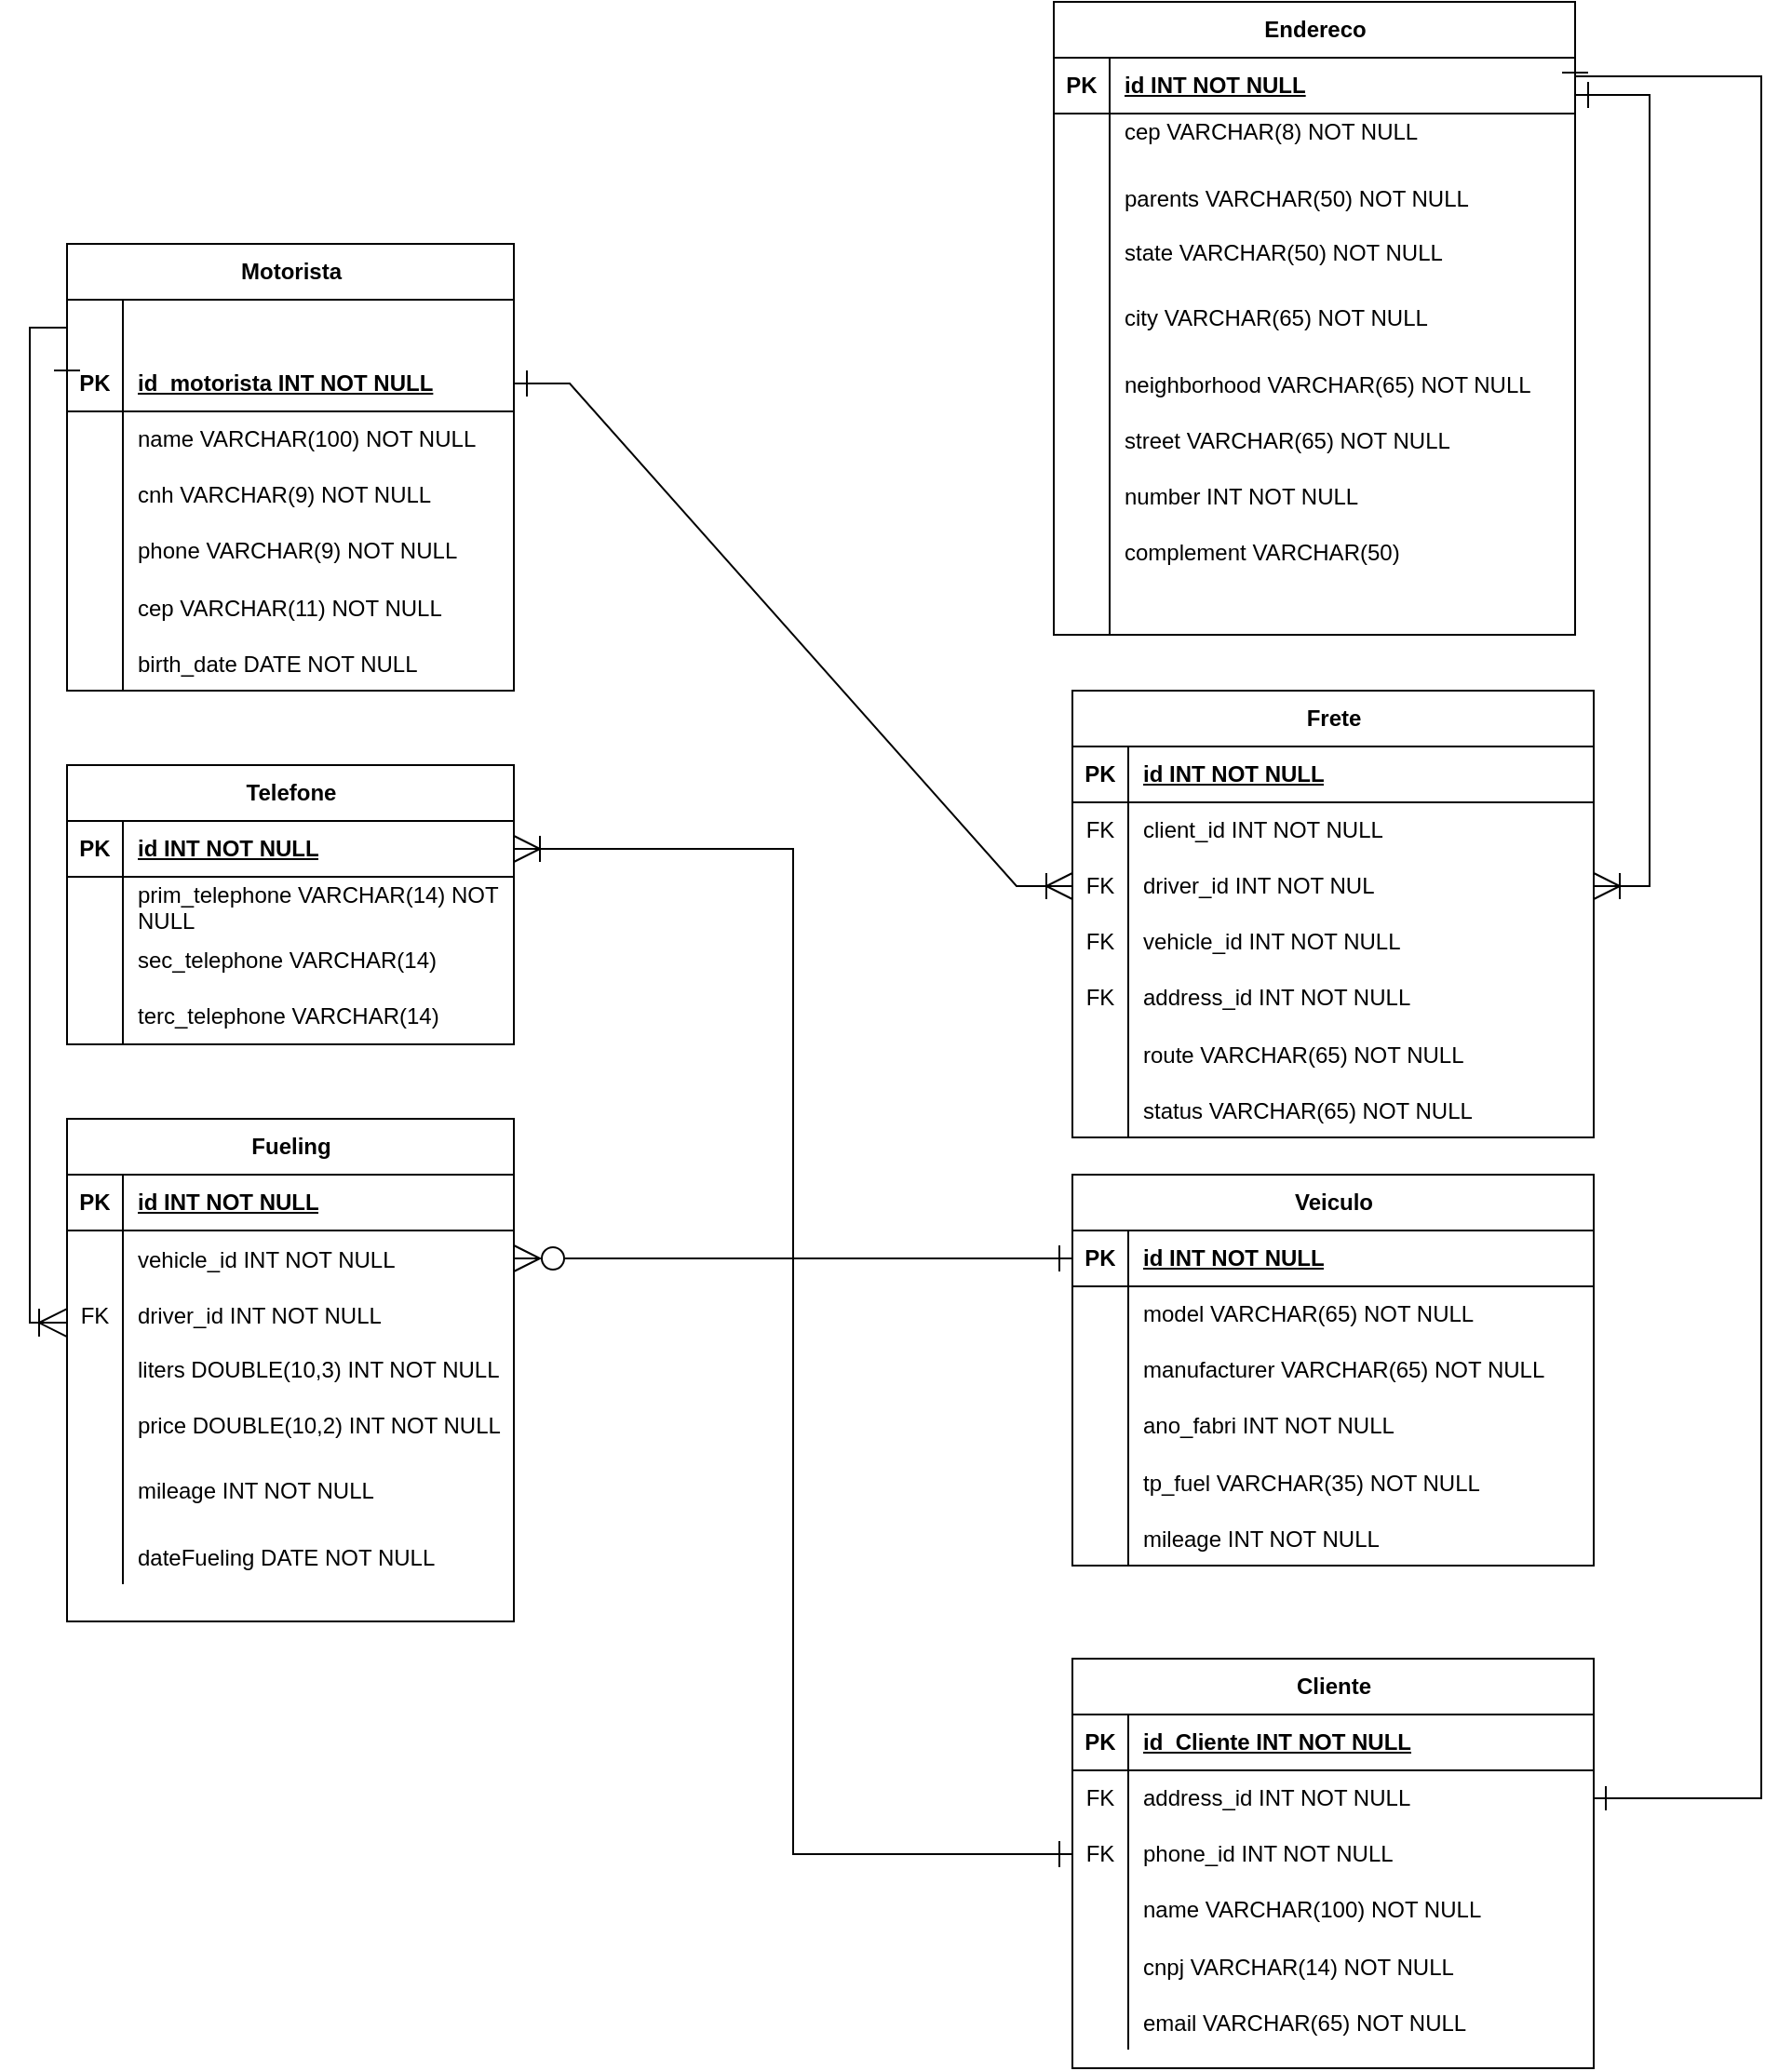 <mxfile version="24.8.3">
  <diagram id="R2lEEEUBdFMjLlhIrx00" name="Page-1">
    <mxGraphModel dx="1798" dy="1959" grid="1" gridSize="10" guides="1" tooltips="1" connect="1" arrows="1" fold="1" page="1" pageScale="1" pageWidth="1169" pageHeight="1654" math="0" shadow="0" extFonts="Permanent Marker^https://fonts.googleapis.com/css?family=Permanent+Marker">
      <root>
        <mxCell id="0" />
        <mxCell id="1" parent="0" />
        <mxCell id="ZRbYSFkLnzHkLLNxxWzb-1" value="&lt;font style=&quot;vertical-align: inherit;&quot;&gt;&lt;font style=&quot;vertical-align: inherit;&quot;&gt;Motorista&lt;/font&gt;&lt;/font&gt;" style="shape=table;startSize=30;container=1;collapsible=1;childLayout=tableLayout;fixedRows=1;rowLines=0;fontStyle=1;align=center;resizeLast=1;html=1;" parent="1" vertex="1">
          <mxGeometry x="-1030" y="-1240" width="240" height="240" as="geometry">
            <mxRectangle x="330" y="150" width="90" height="30" as="alternateBounds" />
          </mxGeometry>
        </mxCell>
        <mxCell id="nJcxF6sjDs11u-7A3gbv-19" value="" style="shape=tableRow;horizontal=0;startSize=0;swimlaneHead=0;swimlaneBody=0;fillColor=none;collapsible=0;dropTarget=0;points=[[0,0.5],[1,0.5]];portConstraint=eastwest;top=0;left=0;right=0;bottom=0;" parent="ZRbYSFkLnzHkLLNxxWzb-1" vertex="1">
          <mxGeometry y="30" width="240" height="30" as="geometry" />
        </mxCell>
        <mxCell id="nJcxF6sjDs11u-7A3gbv-20" value="" style="shape=partialRectangle;connectable=0;fillColor=none;top=0;left=0;bottom=0;right=0;editable=1;overflow=hidden;whiteSpace=wrap;html=1;" parent="nJcxF6sjDs11u-7A3gbv-19" vertex="1">
          <mxGeometry width="30" height="30" as="geometry">
            <mxRectangle width="30" height="30" as="alternateBounds" />
          </mxGeometry>
        </mxCell>
        <mxCell id="nJcxF6sjDs11u-7A3gbv-21" value="" style="shape=partialRectangle;connectable=0;fillColor=none;top=0;left=0;bottom=0;right=0;align=left;spacingLeft=6;overflow=hidden;whiteSpace=wrap;html=1;" parent="nJcxF6sjDs11u-7A3gbv-19" vertex="1">
          <mxGeometry x="30" width="210" height="30" as="geometry">
            <mxRectangle width="210" height="30" as="alternateBounds" />
          </mxGeometry>
        </mxCell>
        <mxCell id="ZRbYSFkLnzHkLLNxxWzb-2" value="" style="shape=tableRow;horizontal=0;startSize=0;swimlaneHead=0;swimlaneBody=0;fillColor=none;collapsible=0;dropTarget=0;points=[[0,0.5],[1,0.5]];portConstraint=eastwest;top=0;left=0;right=0;bottom=1;" parent="ZRbYSFkLnzHkLLNxxWzb-1" vertex="1">
          <mxGeometry y="60" width="240" height="30" as="geometry" />
        </mxCell>
        <mxCell id="ZRbYSFkLnzHkLLNxxWzb-3" value="PK" style="shape=partialRectangle;connectable=0;fillColor=none;top=0;left=0;bottom=0;right=0;fontStyle=1;overflow=hidden;whiteSpace=wrap;html=1;" parent="ZRbYSFkLnzHkLLNxxWzb-2" vertex="1">
          <mxGeometry width="30" height="30" as="geometry">
            <mxRectangle width="30" height="30" as="alternateBounds" />
          </mxGeometry>
        </mxCell>
        <mxCell id="ZRbYSFkLnzHkLLNxxWzb-4" value="&lt;font style=&quot;vertical-align: inherit;&quot;&gt;&lt;font style=&quot;vertical-align: inherit;&quot;&gt;id_motorista INT NOT NULL&lt;/font&gt;&lt;/font&gt;" style="shape=partialRectangle;connectable=0;fillColor=none;top=0;left=0;bottom=0;right=0;align=left;spacingLeft=6;fontStyle=5;overflow=hidden;whiteSpace=wrap;html=1;" parent="ZRbYSFkLnzHkLLNxxWzb-2" vertex="1">
          <mxGeometry x="30" width="210" height="30" as="geometry">
            <mxRectangle width="210" height="30" as="alternateBounds" />
          </mxGeometry>
        </mxCell>
        <mxCell id="ZRbYSFkLnzHkLLNxxWzb-5" value="" style="shape=tableRow;horizontal=0;startSize=0;swimlaneHead=0;swimlaneBody=0;fillColor=none;collapsible=0;dropTarget=0;points=[[0,0.5],[1,0.5]];portConstraint=eastwest;top=0;left=0;right=0;bottom=0;" parent="ZRbYSFkLnzHkLLNxxWzb-1" vertex="1">
          <mxGeometry y="90" width="240" height="30" as="geometry" />
        </mxCell>
        <mxCell id="ZRbYSFkLnzHkLLNxxWzb-6" value="" style="shape=partialRectangle;connectable=0;fillColor=none;top=0;left=0;bottom=0;right=0;editable=1;overflow=hidden;whiteSpace=wrap;html=1;" parent="ZRbYSFkLnzHkLLNxxWzb-5" vertex="1">
          <mxGeometry width="30" height="30" as="geometry">
            <mxRectangle width="30" height="30" as="alternateBounds" />
          </mxGeometry>
        </mxCell>
        <mxCell id="ZRbYSFkLnzHkLLNxxWzb-7" value="&lt;font style=&quot;vertical-align: inherit;&quot;&gt;&lt;font style=&quot;vertical-align: inherit;&quot;&gt;name VARCHAR(100) NOT NULL&lt;/font&gt;&lt;/font&gt;" style="shape=partialRectangle;connectable=0;fillColor=none;top=0;left=0;bottom=0;right=0;align=left;spacingLeft=6;overflow=hidden;whiteSpace=wrap;html=1;" parent="ZRbYSFkLnzHkLLNxxWzb-5" vertex="1">
          <mxGeometry x="30" width="210" height="30" as="geometry">
            <mxRectangle width="210" height="30" as="alternateBounds" />
          </mxGeometry>
        </mxCell>
        <mxCell id="ZRbYSFkLnzHkLLNxxWzb-8" value="" style="shape=tableRow;horizontal=0;startSize=0;swimlaneHead=0;swimlaneBody=0;fillColor=none;collapsible=0;dropTarget=0;points=[[0,0.5],[1,0.5]];portConstraint=eastwest;top=0;left=0;right=0;bottom=0;" parent="ZRbYSFkLnzHkLLNxxWzb-1" vertex="1">
          <mxGeometry y="120" width="240" height="30" as="geometry" />
        </mxCell>
        <mxCell id="ZRbYSFkLnzHkLLNxxWzb-9" value="" style="shape=partialRectangle;connectable=0;fillColor=none;top=0;left=0;bottom=0;right=0;editable=1;overflow=hidden;whiteSpace=wrap;html=1;" parent="ZRbYSFkLnzHkLLNxxWzb-8" vertex="1">
          <mxGeometry width="30" height="30" as="geometry">
            <mxRectangle width="30" height="30" as="alternateBounds" />
          </mxGeometry>
        </mxCell>
        <mxCell id="ZRbYSFkLnzHkLLNxxWzb-10" value="&lt;font style=&quot;vertical-align: inherit;&quot;&gt;&lt;font style=&quot;vertical-align: inherit;&quot;&gt;cnh VARCHAR(9) NOT NULL&lt;/font&gt;&lt;/font&gt;" style="shape=partialRectangle;connectable=0;fillColor=none;top=0;left=0;bottom=0;right=0;align=left;spacingLeft=6;overflow=hidden;whiteSpace=wrap;html=1;" parent="ZRbYSFkLnzHkLLNxxWzb-8" vertex="1">
          <mxGeometry x="30" width="210" height="30" as="geometry">
            <mxRectangle width="210" height="30" as="alternateBounds" />
          </mxGeometry>
        </mxCell>
        <mxCell id="ZRbYSFkLnzHkLLNxxWzb-11" value="" style="shape=tableRow;horizontal=0;startSize=0;swimlaneHead=0;swimlaneBody=0;fillColor=none;collapsible=0;dropTarget=0;points=[[0,0.5],[1,0.5]];portConstraint=eastwest;top=0;left=0;right=0;bottom=0;" parent="ZRbYSFkLnzHkLLNxxWzb-1" vertex="1">
          <mxGeometry y="150" width="240" height="30" as="geometry" />
        </mxCell>
        <mxCell id="ZRbYSFkLnzHkLLNxxWzb-12" value="" style="shape=partialRectangle;connectable=0;fillColor=none;top=0;left=0;bottom=0;right=0;editable=1;overflow=hidden;whiteSpace=wrap;html=1;" parent="ZRbYSFkLnzHkLLNxxWzb-11" vertex="1">
          <mxGeometry width="30" height="30" as="geometry">
            <mxRectangle width="30" height="30" as="alternateBounds" />
          </mxGeometry>
        </mxCell>
        <mxCell id="ZRbYSFkLnzHkLLNxxWzb-13" value="&lt;font style=&quot;vertical-align: inherit;&quot;&gt;&lt;font style=&quot;vertical-align: inherit;&quot;&gt;&lt;font style=&quot;vertical-align: inherit;&quot;&gt;&lt;font style=&quot;vertical-align: inherit;&quot;&gt;phone VARCHAR(9) NOT NULL&lt;/font&gt;&lt;/font&gt;&lt;/font&gt;&lt;/font&gt;" style="shape=partialRectangle;connectable=0;fillColor=none;top=0;left=0;bottom=0;right=0;align=left;spacingLeft=6;overflow=hidden;whiteSpace=wrap;html=1;" parent="ZRbYSFkLnzHkLLNxxWzb-11" vertex="1">
          <mxGeometry x="30" width="210" height="30" as="geometry">
            <mxRectangle width="210" height="30" as="alternateBounds" />
          </mxGeometry>
        </mxCell>
        <mxCell id="ZRbYSFkLnzHkLLNxxWzb-19" value="" style="shape=tableRow;horizontal=0;startSize=0;swimlaneHead=0;swimlaneBody=0;fillColor=none;collapsible=0;dropTarget=0;points=[[0,0.5],[1,0.5]];portConstraint=eastwest;top=0;left=0;right=0;bottom=0;" parent="ZRbYSFkLnzHkLLNxxWzb-1" vertex="1">
          <mxGeometry y="180" width="240" height="30" as="geometry" />
        </mxCell>
        <mxCell id="ZRbYSFkLnzHkLLNxxWzb-20" value="" style="shape=partialRectangle;connectable=0;fillColor=none;top=0;left=0;bottom=0;right=0;editable=1;overflow=hidden;" parent="ZRbYSFkLnzHkLLNxxWzb-19" vertex="1">
          <mxGeometry width="30" height="30" as="geometry">
            <mxRectangle width="30" height="30" as="alternateBounds" />
          </mxGeometry>
        </mxCell>
        <mxCell id="ZRbYSFkLnzHkLLNxxWzb-21" value="cep VARCHAR(11) NOT NULL " style="shape=partialRectangle;connectable=0;fillColor=none;top=0;left=0;bottom=0;right=0;align=left;spacingLeft=6;overflow=hidden;" parent="ZRbYSFkLnzHkLLNxxWzb-19" vertex="1">
          <mxGeometry x="30" width="210" height="30" as="geometry">
            <mxRectangle width="210" height="30" as="alternateBounds" />
          </mxGeometry>
        </mxCell>
        <mxCell id="ZRbYSFkLnzHkLLNxxWzb-23" value="" style="shape=tableRow;horizontal=0;startSize=0;swimlaneHead=0;swimlaneBody=0;fillColor=none;collapsible=0;dropTarget=0;points=[[0,0.5],[1,0.5]];portConstraint=eastwest;top=0;left=0;right=0;bottom=0;" parent="ZRbYSFkLnzHkLLNxxWzb-1" vertex="1">
          <mxGeometry y="210" width="240" height="30" as="geometry" />
        </mxCell>
        <mxCell id="ZRbYSFkLnzHkLLNxxWzb-24" value="" style="shape=partialRectangle;connectable=0;fillColor=none;top=0;left=0;bottom=0;right=0;editable=1;overflow=hidden;" parent="ZRbYSFkLnzHkLLNxxWzb-23" vertex="1">
          <mxGeometry width="30" height="30" as="geometry">
            <mxRectangle width="30" height="30" as="alternateBounds" />
          </mxGeometry>
        </mxCell>
        <mxCell id="ZRbYSFkLnzHkLLNxxWzb-25" value="birth_date DATE NOT NULL" style="shape=partialRectangle;connectable=0;fillColor=none;top=0;left=0;bottom=0;right=0;align=left;spacingLeft=6;overflow=hidden;" parent="ZRbYSFkLnzHkLLNxxWzb-23" vertex="1">
          <mxGeometry x="30" width="210" height="30" as="geometry">
            <mxRectangle width="210" height="30" as="alternateBounds" />
          </mxGeometry>
        </mxCell>
        <mxCell id="nJcxF6sjDs11u-7A3gbv-5" style="edgeStyle=orthogonalEdgeStyle;rounded=0;orthogonalLoop=1;jettySize=auto;html=1;exitX=1;exitY=0.5;exitDx=0;exitDy=0;" parent="ZRbYSFkLnzHkLLNxxWzb-1" source="ZRbYSFkLnzHkLLNxxWzb-11" target="ZRbYSFkLnzHkLLNxxWzb-11" edge="1">
          <mxGeometry relative="1" as="geometry" />
        </mxCell>
        <mxCell id="ZRbYSFkLnzHkLLNxxWzb-26" value="Cliente" style="shape=table;startSize=30;container=1;collapsible=1;childLayout=tableLayout;fixedRows=1;rowLines=0;fontStyle=1;align=center;resizeLast=1;html=1;" parent="1" vertex="1">
          <mxGeometry x="-490" y="-480" width="280" height="220" as="geometry" />
        </mxCell>
        <mxCell id="ZRbYSFkLnzHkLLNxxWzb-27" value="" style="shape=tableRow;horizontal=0;startSize=0;swimlaneHead=0;swimlaneBody=0;fillColor=none;collapsible=0;dropTarget=0;points=[[0,0.5],[1,0.5]];portConstraint=eastwest;top=0;left=0;right=0;bottom=1;" parent="ZRbYSFkLnzHkLLNxxWzb-26" vertex="1">
          <mxGeometry y="30" width="280" height="30" as="geometry" />
        </mxCell>
        <mxCell id="ZRbYSFkLnzHkLLNxxWzb-28" value="PK" style="shape=partialRectangle;connectable=0;fillColor=none;top=0;left=0;bottom=0;right=0;fontStyle=1;overflow=hidden;whiteSpace=wrap;html=1;" parent="ZRbYSFkLnzHkLLNxxWzb-27" vertex="1">
          <mxGeometry width="30" height="30" as="geometry">
            <mxRectangle width="30" height="30" as="alternateBounds" />
          </mxGeometry>
        </mxCell>
        <mxCell id="ZRbYSFkLnzHkLLNxxWzb-29" value="id_Cliente INT NOT NULL" style="shape=partialRectangle;connectable=0;fillColor=none;top=0;left=0;bottom=0;right=0;align=left;spacingLeft=6;fontStyle=5;overflow=hidden;whiteSpace=wrap;html=1;" parent="ZRbYSFkLnzHkLLNxxWzb-27" vertex="1">
          <mxGeometry x="30" width="250" height="30" as="geometry">
            <mxRectangle width="250" height="30" as="alternateBounds" />
          </mxGeometry>
        </mxCell>
        <mxCell id="8sPXNKii67E9YoFzJoS8-2" value="" style="shape=tableRow;horizontal=0;startSize=0;swimlaneHead=0;swimlaneBody=0;fillColor=none;collapsible=0;dropTarget=0;points=[[0,0.5],[1,0.5]];portConstraint=eastwest;top=0;left=0;right=0;bottom=0;" parent="ZRbYSFkLnzHkLLNxxWzb-26" vertex="1">
          <mxGeometry y="60" width="280" height="30" as="geometry" />
        </mxCell>
        <mxCell id="8sPXNKii67E9YoFzJoS8-3" value="FK" style="shape=partialRectangle;connectable=0;fillColor=none;top=0;left=0;bottom=0;right=0;fontStyle=0;overflow=hidden;whiteSpace=wrap;html=1;" parent="8sPXNKii67E9YoFzJoS8-2" vertex="1">
          <mxGeometry width="30" height="30" as="geometry">
            <mxRectangle width="30" height="30" as="alternateBounds" />
          </mxGeometry>
        </mxCell>
        <mxCell id="8sPXNKii67E9YoFzJoS8-4" value="address_id INT NOT NULL" style="shape=partialRectangle;connectable=0;fillColor=none;top=0;left=0;bottom=0;right=0;align=left;spacingLeft=6;fontStyle=0;overflow=hidden;whiteSpace=wrap;html=1;" parent="8sPXNKii67E9YoFzJoS8-2" vertex="1">
          <mxGeometry x="30" width="250" height="30" as="geometry">
            <mxRectangle width="250" height="30" as="alternateBounds" />
          </mxGeometry>
        </mxCell>
        <mxCell id="8sPXNKii67E9YoFzJoS8-81" value="" style="shape=tableRow;horizontal=0;startSize=0;swimlaneHead=0;swimlaneBody=0;fillColor=none;collapsible=0;dropTarget=0;points=[[0,0.5],[1,0.5]];portConstraint=eastwest;top=0;left=0;right=0;bottom=0;" parent="ZRbYSFkLnzHkLLNxxWzb-26" vertex="1">
          <mxGeometry y="90" width="280" height="30" as="geometry" />
        </mxCell>
        <mxCell id="8sPXNKii67E9YoFzJoS8-82" value="FK" style="shape=partialRectangle;connectable=0;fillColor=none;top=0;left=0;bottom=0;right=0;fontStyle=0;overflow=hidden;whiteSpace=wrap;html=1;" parent="8sPXNKii67E9YoFzJoS8-81" vertex="1">
          <mxGeometry width="30" height="30" as="geometry">
            <mxRectangle width="30" height="30" as="alternateBounds" />
          </mxGeometry>
        </mxCell>
        <mxCell id="8sPXNKii67E9YoFzJoS8-83" value="phone_id INT NOT NULL" style="shape=partialRectangle;connectable=0;fillColor=none;top=0;left=0;bottom=0;right=0;align=left;spacingLeft=6;fontStyle=0;overflow=hidden;whiteSpace=wrap;html=1;" parent="8sPXNKii67E9YoFzJoS8-81" vertex="1">
          <mxGeometry x="30" width="250" height="30" as="geometry">
            <mxRectangle width="250" height="30" as="alternateBounds" />
          </mxGeometry>
        </mxCell>
        <mxCell id="ZRbYSFkLnzHkLLNxxWzb-33" value="" style="shape=tableRow;horizontal=0;startSize=0;swimlaneHead=0;swimlaneBody=0;fillColor=none;collapsible=0;dropTarget=0;points=[[0,0.5],[1,0.5]];portConstraint=eastwest;top=0;left=0;right=0;bottom=0;" parent="ZRbYSFkLnzHkLLNxxWzb-26" vertex="1">
          <mxGeometry y="120" width="280" height="30" as="geometry" />
        </mxCell>
        <mxCell id="ZRbYSFkLnzHkLLNxxWzb-34" value="" style="shape=partialRectangle;connectable=0;fillColor=none;top=0;left=0;bottom=0;right=0;editable=1;overflow=hidden;whiteSpace=wrap;html=1;" parent="ZRbYSFkLnzHkLLNxxWzb-33" vertex="1">
          <mxGeometry width="30" height="30" as="geometry">
            <mxRectangle width="30" height="30" as="alternateBounds" />
          </mxGeometry>
        </mxCell>
        <mxCell id="ZRbYSFkLnzHkLLNxxWzb-35" value="name VARCHAR(100) NOT NULL" style="shape=partialRectangle;connectable=0;fillColor=none;top=0;left=0;bottom=0;right=0;align=left;spacingLeft=6;overflow=hidden;whiteSpace=wrap;html=1;" parent="ZRbYSFkLnzHkLLNxxWzb-33" vertex="1">
          <mxGeometry x="30" width="250" height="30" as="geometry">
            <mxRectangle width="250" height="30" as="alternateBounds" />
          </mxGeometry>
        </mxCell>
        <mxCell id="8sPXNKii67E9YoFzJoS8-78" value="" style="shape=tableRow;horizontal=0;startSize=0;swimlaneHead=0;swimlaneBody=0;fillColor=none;collapsible=0;dropTarget=0;points=[[0,0.5],[1,0.5]];portConstraint=eastwest;top=0;left=0;right=0;bottom=0;" parent="ZRbYSFkLnzHkLLNxxWzb-26" vertex="1">
          <mxGeometry y="150" width="280" height="30" as="geometry" />
        </mxCell>
        <mxCell id="8sPXNKii67E9YoFzJoS8-79" value="" style="shape=partialRectangle;connectable=0;fillColor=none;top=0;left=0;bottom=0;right=0;editable=1;overflow=hidden;" parent="8sPXNKii67E9YoFzJoS8-78" vertex="1">
          <mxGeometry width="30" height="30" as="geometry">
            <mxRectangle width="30" height="30" as="alternateBounds" />
          </mxGeometry>
        </mxCell>
        <mxCell id="8sPXNKii67E9YoFzJoS8-80" value="cnpj VARCHAR(14) NOT NULL " style="shape=partialRectangle;connectable=0;fillColor=none;top=0;left=0;bottom=0;right=0;align=left;spacingLeft=6;overflow=hidden;" parent="8sPXNKii67E9YoFzJoS8-78" vertex="1">
          <mxGeometry x="30" width="250" height="30" as="geometry">
            <mxRectangle width="250" height="30" as="alternateBounds" />
          </mxGeometry>
        </mxCell>
        <mxCell id="8sPXNKii67E9YoFzJoS8-97" value="" style="shape=tableRow;horizontal=0;startSize=0;swimlaneHead=0;swimlaneBody=0;fillColor=none;collapsible=0;dropTarget=0;points=[[0,0.5],[1,0.5]];portConstraint=eastwest;top=0;left=0;right=0;bottom=0;" parent="ZRbYSFkLnzHkLLNxxWzb-26" vertex="1">
          <mxGeometry y="180" width="280" height="30" as="geometry" />
        </mxCell>
        <mxCell id="8sPXNKii67E9YoFzJoS8-98" value="" style="shape=partialRectangle;connectable=0;fillColor=none;top=0;left=0;bottom=0;right=0;editable=1;overflow=hidden;" parent="8sPXNKii67E9YoFzJoS8-97" vertex="1">
          <mxGeometry width="30" height="30" as="geometry">
            <mxRectangle width="30" height="30" as="alternateBounds" />
          </mxGeometry>
        </mxCell>
        <mxCell id="8sPXNKii67E9YoFzJoS8-99" value="email VARCHAR(65) NOT NULL" style="shape=partialRectangle;connectable=0;fillColor=none;top=0;left=0;bottom=0;right=0;align=left;spacingLeft=6;overflow=hidden;" parent="8sPXNKii67E9YoFzJoS8-97" vertex="1">
          <mxGeometry x="30" width="250" height="30" as="geometry">
            <mxRectangle width="250" height="30" as="alternateBounds" />
          </mxGeometry>
        </mxCell>
        <mxCell id="8sPXNKii67E9YoFzJoS8-5" value="Endereco" style="shape=table;startSize=30;container=1;collapsible=1;childLayout=tableLayout;fixedRows=1;rowLines=0;fontStyle=1;align=center;resizeLast=1;html=1;" parent="1" vertex="1">
          <mxGeometry x="-500" y="-1370" width="280" height="340" as="geometry" />
        </mxCell>
        <mxCell id="8sPXNKii67E9YoFzJoS8-6" value="" style="shape=tableRow;horizontal=0;startSize=0;swimlaneHead=0;swimlaneBody=0;fillColor=none;collapsible=0;dropTarget=0;points=[[0,0.5],[1,0.5]];portConstraint=eastwest;top=0;left=0;right=0;bottom=1;" parent="8sPXNKii67E9YoFzJoS8-5" vertex="1">
          <mxGeometry y="30" width="280" height="30" as="geometry" />
        </mxCell>
        <mxCell id="8sPXNKii67E9YoFzJoS8-7" value="PK" style="shape=partialRectangle;connectable=0;fillColor=none;top=0;left=0;bottom=0;right=0;fontStyle=1;overflow=hidden;whiteSpace=wrap;html=1;" parent="8sPXNKii67E9YoFzJoS8-6" vertex="1">
          <mxGeometry width="30" height="30" as="geometry">
            <mxRectangle width="30" height="30" as="alternateBounds" />
          </mxGeometry>
        </mxCell>
        <mxCell id="8sPXNKii67E9YoFzJoS8-8" value="id INT NOT NULL&lt;span style=&quot;white-space: pre;&quot;&gt;&#x9;&lt;/span&gt;&lt;span style=&quot;white-space: pre;&quot;&gt;&#x9;&lt;/span&gt;" style="shape=partialRectangle;connectable=0;fillColor=none;top=0;left=0;bottom=0;right=0;align=left;spacingLeft=6;fontStyle=5;overflow=hidden;whiteSpace=wrap;html=1;" parent="8sPXNKii67E9YoFzJoS8-6" vertex="1">
          <mxGeometry x="30" width="250" height="30" as="geometry">
            <mxRectangle width="250" height="30" as="alternateBounds" />
          </mxGeometry>
        </mxCell>
        <mxCell id="nJcxF6sjDs11u-7A3gbv-33" value="" style="shape=tableRow;horizontal=0;startSize=0;swimlaneHead=0;swimlaneBody=0;fillColor=none;collapsible=0;dropTarget=0;points=[[0,0.5],[1,0.5]];portConstraint=eastwest;top=0;left=0;right=0;bottom=0;" parent="8sPXNKii67E9YoFzJoS8-5" vertex="1">
          <mxGeometry y="60" width="280" height="30" as="geometry" />
        </mxCell>
        <mxCell id="nJcxF6sjDs11u-7A3gbv-34" value="" style="shape=partialRectangle;connectable=0;fillColor=none;top=0;left=0;bottom=0;right=0;editable=1;overflow=hidden;whiteSpace=wrap;html=1;" parent="nJcxF6sjDs11u-7A3gbv-33" vertex="1">
          <mxGeometry width="30" height="30" as="geometry">
            <mxRectangle width="30" height="30" as="alternateBounds" />
          </mxGeometry>
        </mxCell>
        <mxCell id="nJcxF6sjDs11u-7A3gbv-35" value="cep VARCHAR(8) NOT NULL&lt;div&gt;&lt;br&gt;&lt;/div&gt;" style="shape=partialRectangle;connectable=0;fillColor=none;top=0;left=0;bottom=0;right=0;align=left;spacingLeft=6;overflow=hidden;whiteSpace=wrap;html=1;" parent="nJcxF6sjDs11u-7A3gbv-33" vertex="1">
          <mxGeometry x="30" width="250" height="30" as="geometry">
            <mxRectangle width="250" height="30" as="alternateBounds" />
          </mxGeometry>
        </mxCell>
        <mxCell id="8sPXNKii67E9YoFzJoS8-68" value="" style="shape=tableRow;horizontal=0;startSize=0;swimlaneHead=0;swimlaneBody=0;fillColor=none;collapsible=0;dropTarget=0;points=[[0,0.5],[1,0.5]];portConstraint=eastwest;top=0;left=0;right=0;bottom=0;" parent="8sPXNKii67E9YoFzJoS8-5" vertex="1">
          <mxGeometry y="90" width="280" height="30" as="geometry" />
        </mxCell>
        <mxCell id="8sPXNKii67E9YoFzJoS8-69" value="" style="shape=partialRectangle;connectable=0;fillColor=none;top=0;left=0;bottom=0;right=0;editable=1;overflow=hidden;" parent="8sPXNKii67E9YoFzJoS8-68" vertex="1">
          <mxGeometry width="30" height="30" as="geometry">
            <mxRectangle width="30" height="30" as="alternateBounds" />
          </mxGeometry>
        </mxCell>
        <mxCell id="8sPXNKii67E9YoFzJoS8-70" value="parents VARCHAR(50) NOT NULL" style="shape=partialRectangle;connectable=0;fillColor=none;top=0;left=0;bottom=0;right=0;align=left;spacingLeft=6;overflow=hidden;" parent="8sPXNKii67E9YoFzJoS8-68" vertex="1">
          <mxGeometry x="30" width="250" height="30" as="geometry">
            <mxRectangle width="250" height="30" as="alternateBounds" />
          </mxGeometry>
        </mxCell>
        <mxCell id="8sPXNKii67E9YoFzJoS8-12" value="" style="shape=tableRow;horizontal=0;startSize=0;swimlaneHead=0;swimlaneBody=0;fillColor=none;collapsible=0;dropTarget=0;points=[[0,0.5],[1,0.5]];portConstraint=eastwest;top=0;left=0;right=0;bottom=0;" parent="8sPXNKii67E9YoFzJoS8-5" vertex="1">
          <mxGeometry y="120" width="280" height="30" as="geometry" />
        </mxCell>
        <mxCell id="8sPXNKii67E9YoFzJoS8-13" value="" style="shape=partialRectangle;connectable=0;fillColor=none;top=0;left=0;bottom=0;right=0;editable=1;overflow=hidden;whiteSpace=wrap;html=1;" parent="8sPXNKii67E9YoFzJoS8-12" vertex="1">
          <mxGeometry width="30" height="30" as="geometry">
            <mxRectangle width="30" height="30" as="alternateBounds" />
          </mxGeometry>
        </mxCell>
        <mxCell id="8sPXNKii67E9YoFzJoS8-14" value="state VARCHAR(50) NOT NULL" style="shape=partialRectangle;connectable=0;fillColor=none;top=0;left=0;bottom=0;right=0;align=left;spacingLeft=6;overflow=hidden;whiteSpace=wrap;html=1;" parent="8sPXNKii67E9YoFzJoS8-12" vertex="1">
          <mxGeometry x="30" width="250" height="30" as="geometry">
            <mxRectangle width="250" height="30" as="alternateBounds" />
          </mxGeometry>
        </mxCell>
        <mxCell id="8sPXNKii67E9YoFzJoS8-15" value="" style="shape=tableRow;horizontal=0;startSize=0;swimlaneHead=0;swimlaneBody=0;fillColor=none;collapsible=0;dropTarget=0;points=[[0,0.5],[1,0.5]];portConstraint=eastwest;top=0;left=0;right=0;bottom=0;" parent="8sPXNKii67E9YoFzJoS8-5" vertex="1">
          <mxGeometry y="150" width="280" height="40" as="geometry" />
        </mxCell>
        <mxCell id="8sPXNKii67E9YoFzJoS8-16" value="" style="shape=partialRectangle;connectable=0;fillColor=none;top=0;left=0;bottom=0;right=0;editable=1;overflow=hidden;whiteSpace=wrap;html=1;" parent="8sPXNKii67E9YoFzJoS8-15" vertex="1">
          <mxGeometry width="30" height="40" as="geometry">
            <mxRectangle width="30" height="40" as="alternateBounds" />
          </mxGeometry>
        </mxCell>
        <mxCell id="8sPXNKii67E9YoFzJoS8-17" value="city ​​VARCHAR(65) NOT NULL" style="shape=partialRectangle;connectable=0;fillColor=none;top=0;left=0;bottom=0;right=0;align=left;spacingLeft=6;overflow=hidden;whiteSpace=wrap;html=1;" parent="8sPXNKii67E9YoFzJoS8-15" vertex="1">
          <mxGeometry x="30" width="250" height="40" as="geometry">
            <mxRectangle width="250" height="40" as="alternateBounds" />
          </mxGeometry>
        </mxCell>
        <mxCell id="8sPXNKii67E9YoFzJoS8-61" value="" style="shape=tableRow;horizontal=0;startSize=0;swimlaneHead=0;swimlaneBody=0;fillColor=none;collapsible=0;dropTarget=0;points=[[0,0.5],[1,0.5]];portConstraint=eastwest;top=0;left=0;right=0;bottom=0;" parent="8sPXNKii67E9YoFzJoS8-5" vertex="1">
          <mxGeometry y="190" width="280" height="30" as="geometry" />
        </mxCell>
        <mxCell id="8sPXNKii67E9YoFzJoS8-62" value="" style="shape=partialRectangle;connectable=0;fillColor=none;top=0;left=0;bottom=0;right=0;editable=1;overflow=hidden;" parent="8sPXNKii67E9YoFzJoS8-61" vertex="1">
          <mxGeometry width="30" height="30" as="geometry">
            <mxRectangle width="30" height="30" as="alternateBounds" />
          </mxGeometry>
        </mxCell>
        <mxCell id="8sPXNKii67E9YoFzJoS8-63" value="neighborhood VARCHAR(65) NOT NULL" style="shape=partialRectangle;connectable=0;fillColor=none;top=0;left=0;bottom=0;right=0;align=left;spacingLeft=6;overflow=hidden;" parent="8sPXNKii67E9YoFzJoS8-61" vertex="1">
          <mxGeometry x="30" width="250" height="30" as="geometry">
            <mxRectangle width="250" height="30" as="alternateBounds" />
          </mxGeometry>
        </mxCell>
        <mxCell id="8sPXNKii67E9YoFzJoS8-65" value="" style="shape=tableRow;horizontal=0;startSize=0;swimlaneHead=0;swimlaneBody=0;fillColor=none;collapsible=0;dropTarget=0;points=[[0,0.5],[1,0.5]];portConstraint=eastwest;top=0;left=0;right=0;bottom=0;" parent="8sPXNKii67E9YoFzJoS8-5" vertex="1">
          <mxGeometry y="220" width="280" height="30" as="geometry" />
        </mxCell>
        <mxCell id="8sPXNKii67E9YoFzJoS8-66" value="" style="shape=partialRectangle;connectable=0;fillColor=none;top=0;left=0;bottom=0;right=0;editable=1;overflow=hidden;" parent="8sPXNKii67E9YoFzJoS8-65" vertex="1">
          <mxGeometry width="30" height="30" as="geometry">
            <mxRectangle width="30" height="30" as="alternateBounds" />
          </mxGeometry>
        </mxCell>
        <mxCell id="8sPXNKii67E9YoFzJoS8-67" value="street VARCHAR(65) NOT NULL" style="shape=partialRectangle;connectable=0;fillColor=none;top=0;left=0;bottom=0;right=0;align=left;spacingLeft=6;overflow=hidden;" parent="8sPXNKii67E9YoFzJoS8-65" vertex="1">
          <mxGeometry x="30" width="250" height="30" as="geometry">
            <mxRectangle width="250" height="30" as="alternateBounds" />
          </mxGeometry>
        </mxCell>
        <mxCell id="8sPXNKii67E9YoFzJoS8-71" value="" style="shape=tableRow;horizontal=0;startSize=0;swimlaneHead=0;swimlaneBody=0;fillColor=none;collapsible=0;dropTarget=0;points=[[0,0.5],[1,0.5]];portConstraint=eastwest;top=0;left=0;right=0;bottom=0;" parent="8sPXNKii67E9YoFzJoS8-5" vertex="1">
          <mxGeometry y="250" width="280" height="30" as="geometry" />
        </mxCell>
        <mxCell id="8sPXNKii67E9YoFzJoS8-72" value="" style="shape=partialRectangle;connectable=0;fillColor=none;top=0;left=0;bottom=0;right=0;editable=1;overflow=hidden;" parent="8sPXNKii67E9YoFzJoS8-71" vertex="1">
          <mxGeometry width="30" height="30" as="geometry">
            <mxRectangle width="30" height="30" as="alternateBounds" />
          </mxGeometry>
        </mxCell>
        <mxCell id="8sPXNKii67E9YoFzJoS8-73" value="number INT NOT NULL" style="shape=partialRectangle;connectable=0;fillColor=none;top=0;left=0;bottom=0;right=0;align=left;spacingLeft=6;overflow=hidden;" parent="8sPXNKii67E9YoFzJoS8-71" vertex="1">
          <mxGeometry x="30" width="250" height="30" as="geometry">
            <mxRectangle width="250" height="30" as="alternateBounds" />
          </mxGeometry>
        </mxCell>
        <mxCell id="8sPXNKii67E9YoFzJoS8-74" value="" style="shape=tableRow;horizontal=0;startSize=0;swimlaneHead=0;swimlaneBody=0;fillColor=none;collapsible=0;dropTarget=0;points=[[0,0.5],[1,0.5]];portConstraint=eastwest;top=0;left=0;right=0;bottom=0;" parent="8sPXNKii67E9YoFzJoS8-5" vertex="1">
          <mxGeometry y="280" width="280" height="30" as="geometry" />
        </mxCell>
        <mxCell id="8sPXNKii67E9YoFzJoS8-75" value="" style="shape=partialRectangle;connectable=0;fillColor=none;top=0;left=0;bottom=0;right=0;editable=1;overflow=hidden;" parent="8sPXNKii67E9YoFzJoS8-74" vertex="1">
          <mxGeometry width="30" height="30" as="geometry">
            <mxRectangle width="30" height="30" as="alternateBounds" />
          </mxGeometry>
        </mxCell>
        <mxCell id="8sPXNKii67E9YoFzJoS8-76" value="complement VARCHAR(50)" style="shape=partialRectangle;connectable=0;fillColor=none;top=0;left=0;bottom=0;right=0;align=left;spacingLeft=6;overflow=hidden;" parent="8sPXNKii67E9YoFzJoS8-74" vertex="1">
          <mxGeometry x="30" width="250" height="30" as="geometry">
            <mxRectangle width="250" height="30" as="alternateBounds" />
          </mxGeometry>
        </mxCell>
        <mxCell id="8sPXNKii67E9YoFzJoS8-9" value="" style="shape=tableRow;horizontal=0;startSize=0;swimlaneHead=0;swimlaneBody=0;fillColor=none;collapsible=0;dropTarget=0;points=[[0,0.5],[1,0.5]];portConstraint=eastwest;top=0;left=0;right=0;bottom=0;" parent="8sPXNKii67E9YoFzJoS8-5" vertex="1">
          <mxGeometry y="310" width="280" height="30" as="geometry" />
        </mxCell>
        <mxCell id="8sPXNKii67E9YoFzJoS8-10" value="" style="shape=partialRectangle;connectable=0;fillColor=none;top=0;left=0;bottom=0;right=0;editable=1;overflow=hidden;whiteSpace=wrap;html=1;" parent="8sPXNKii67E9YoFzJoS8-9" vertex="1">
          <mxGeometry width="30" height="30" as="geometry">
            <mxRectangle width="30" height="30" as="alternateBounds" />
          </mxGeometry>
        </mxCell>
        <mxCell id="8sPXNKii67E9YoFzJoS8-11" value="" style="shape=partialRectangle;connectable=0;fillColor=none;top=0;left=0;bottom=0;right=0;align=left;spacingLeft=6;overflow=hidden;whiteSpace=wrap;html=1;" parent="8sPXNKii67E9YoFzJoS8-9" vertex="1">
          <mxGeometry x="30" width="250" height="30" as="geometry">
            <mxRectangle width="250" height="30" as="alternateBounds" />
          </mxGeometry>
        </mxCell>
        <mxCell id="8sPXNKii67E9YoFzJoS8-84" value="Telefone" style="shape=table;startSize=30;container=1;collapsible=1;childLayout=tableLayout;fixedRows=1;rowLines=0;fontStyle=1;align=center;resizeLast=1;html=1;" parent="1" vertex="1">
          <mxGeometry x="-1030" y="-960" width="240" height="150" as="geometry" />
        </mxCell>
        <mxCell id="8sPXNKii67E9YoFzJoS8-85" value="" style="shape=tableRow;horizontal=0;startSize=0;swimlaneHead=0;swimlaneBody=0;fillColor=none;collapsible=0;dropTarget=0;points=[[0,0.5],[1,0.5]];portConstraint=eastwest;top=0;left=0;right=0;bottom=1;" parent="8sPXNKii67E9YoFzJoS8-84" vertex="1">
          <mxGeometry y="30" width="240" height="30" as="geometry" />
        </mxCell>
        <mxCell id="8sPXNKii67E9YoFzJoS8-86" value="PK" style="shape=partialRectangle;connectable=0;fillColor=none;top=0;left=0;bottom=0;right=0;fontStyle=1;overflow=hidden;whiteSpace=wrap;html=1;" parent="8sPXNKii67E9YoFzJoS8-85" vertex="1">
          <mxGeometry width="30" height="30" as="geometry">
            <mxRectangle width="30" height="30" as="alternateBounds" />
          </mxGeometry>
        </mxCell>
        <mxCell id="8sPXNKii67E9YoFzJoS8-87" value="id INT NOT NULL" style="shape=partialRectangle;connectable=0;fillColor=none;top=0;left=0;bottom=0;right=0;align=left;spacingLeft=6;fontStyle=5;overflow=hidden;whiteSpace=wrap;html=1;" parent="8sPXNKii67E9YoFzJoS8-85" vertex="1">
          <mxGeometry x="30" width="210" height="30" as="geometry">
            <mxRectangle width="210" height="30" as="alternateBounds" />
          </mxGeometry>
        </mxCell>
        <mxCell id="8sPXNKii67E9YoFzJoS8-88" value="" style="shape=tableRow;horizontal=0;startSize=0;swimlaneHead=0;swimlaneBody=0;fillColor=none;collapsible=0;dropTarget=0;points=[[0,0.5],[1,0.5]];portConstraint=eastwest;top=0;left=0;right=0;bottom=0;" parent="8sPXNKii67E9YoFzJoS8-84" vertex="1">
          <mxGeometry y="60" width="240" height="30" as="geometry" />
        </mxCell>
        <mxCell id="8sPXNKii67E9YoFzJoS8-89" value="" style="shape=partialRectangle;connectable=0;fillColor=none;top=0;left=0;bottom=0;right=0;editable=1;overflow=hidden;whiteSpace=wrap;html=1;" parent="8sPXNKii67E9YoFzJoS8-88" vertex="1">
          <mxGeometry width="30" height="30" as="geometry">
            <mxRectangle width="30" height="30" as="alternateBounds" />
          </mxGeometry>
        </mxCell>
        <mxCell id="8sPXNKii67E9YoFzJoS8-90" value="prim_telephone VARCHAR(14) NOT NULL" style="shape=partialRectangle;connectable=0;fillColor=none;top=0;left=0;bottom=0;right=0;align=left;spacingLeft=6;overflow=hidden;whiteSpace=wrap;html=1;" parent="8sPXNKii67E9YoFzJoS8-88" vertex="1">
          <mxGeometry x="30" width="210" height="30" as="geometry">
            <mxRectangle width="210" height="30" as="alternateBounds" />
          </mxGeometry>
        </mxCell>
        <mxCell id="8sPXNKii67E9YoFzJoS8-91" value="" style="shape=tableRow;horizontal=0;startSize=0;swimlaneHead=0;swimlaneBody=0;fillColor=none;collapsible=0;dropTarget=0;points=[[0,0.5],[1,0.5]];portConstraint=eastwest;top=0;left=0;right=0;bottom=0;" parent="8sPXNKii67E9YoFzJoS8-84" vertex="1">
          <mxGeometry y="90" width="240" height="30" as="geometry" />
        </mxCell>
        <mxCell id="8sPXNKii67E9YoFzJoS8-92" value="" style="shape=partialRectangle;connectable=0;fillColor=none;top=0;left=0;bottom=0;right=0;editable=1;overflow=hidden;whiteSpace=wrap;html=1;" parent="8sPXNKii67E9YoFzJoS8-91" vertex="1">
          <mxGeometry width="30" height="30" as="geometry">
            <mxRectangle width="30" height="30" as="alternateBounds" />
          </mxGeometry>
        </mxCell>
        <mxCell id="8sPXNKii67E9YoFzJoS8-93" value="sec_telephone VARCHAR(14)" style="shape=partialRectangle;connectable=0;fillColor=none;top=0;left=0;bottom=0;right=0;align=left;spacingLeft=6;overflow=hidden;whiteSpace=wrap;html=1;" parent="8sPXNKii67E9YoFzJoS8-91" vertex="1">
          <mxGeometry x="30" width="210" height="30" as="geometry">
            <mxRectangle width="210" height="30" as="alternateBounds" />
          </mxGeometry>
        </mxCell>
        <mxCell id="8sPXNKii67E9YoFzJoS8-94" value="" style="shape=tableRow;horizontal=0;startSize=0;swimlaneHead=0;swimlaneBody=0;fillColor=none;collapsible=0;dropTarget=0;points=[[0,0.5],[1,0.5]];portConstraint=eastwest;top=0;left=0;right=0;bottom=0;" parent="8sPXNKii67E9YoFzJoS8-84" vertex="1">
          <mxGeometry y="120" width="240" height="30" as="geometry" />
        </mxCell>
        <mxCell id="8sPXNKii67E9YoFzJoS8-95" value="" style="shape=partialRectangle;connectable=0;fillColor=none;top=0;left=0;bottom=0;right=0;editable=1;overflow=hidden;whiteSpace=wrap;html=1;" parent="8sPXNKii67E9YoFzJoS8-94" vertex="1">
          <mxGeometry width="30" height="30" as="geometry">
            <mxRectangle width="30" height="30" as="alternateBounds" />
          </mxGeometry>
        </mxCell>
        <mxCell id="8sPXNKii67E9YoFzJoS8-96" value="terc_telephone VARCHAR(14)" style="shape=partialRectangle;connectable=0;fillColor=none;top=0;left=0;bottom=0;right=0;align=left;spacingLeft=6;overflow=hidden;whiteSpace=wrap;html=1;" parent="8sPXNKii67E9YoFzJoS8-94" vertex="1">
          <mxGeometry x="30" width="210" height="30" as="geometry">
            <mxRectangle width="210" height="30" as="alternateBounds" />
          </mxGeometry>
        </mxCell>
        <mxCell id="8sPXNKii67E9YoFzJoS8-100" value="Veiculo" style="shape=table;startSize=30;container=1;collapsible=1;childLayout=tableLayout;fixedRows=1;rowLines=0;fontStyle=1;align=center;resizeLast=1;html=1;" parent="1" vertex="1">
          <mxGeometry x="-490" y="-740" width="280" height="210" as="geometry" />
        </mxCell>
        <mxCell id="8sPXNKii67E9YoFzJoS8-101" value="" style="shape=tableRow;horizontal=0;startSize=0;swimlaneHead=0;swimlaneBody=0;fillColor=none;collapsible=0;dropTarget=0;points=[[0,0.5],[1,0.5]];portConstraint=eastwest;top=0;left=0;right=0;bottom=1;" parent="8sPXNKii67E9YoFzJoS8-100" vertex="1">
          <mxGeometry y="30" width="280" height="30" as="geometry" />
        </mxCell>
        <mxCell id="8sPXNKii67E9YoFzJoS8-102" value="PK" style="shape=partialRectangle;connectable=0;fillColor=none;top=0;left=0;bottom=0;right=0;fontStyle=1;overflow=hidden;whiteSpace=wrap;html=1;" parent="8sPXNKii67E9YoFzJoS8-101" vertex="1">
          <mxGeometry width="30" height="30" as="geometry">
            <mxRectangle width="30" height="30" as="alternateBounds" />
          </mxGeometry>
        </mxCell>
        <mxCell id="8sPXNKii67E9YoFzJoS8-103" value="id INT NOT NULL" style="shape=partialRectangle;connectable=0;fillColor=none;top=0;left=0;bottom=0;right=0;align=left;spacingLeft=6;fontStyle=5;overflow=hidden;whiteSpace=wrap;html=1;" parent="8sPXNKii67E9YoFzJoS8-101" vertex="1">
          <mxGeometry x="30" width="250" height="30" as="geometry">
            <mxRectangle width="250" height="30" as="alternateBounds" />
          </mxGeometry>
        </mxCell>
        <mxCell id="8sPXNKii67E9YoFzJoS8-104" value="" style="shape=tableRow;horizontal=0;startSize=0;swimlaneHead=0;swimlaneBody=0;fillColor=none;collapsible=0;dropTarget=0;points=[[0,0.5],[1,0.5]];portConstraint=eastwest;top=0;left=0;right=0;bottom=0;" parent="8sPXNKii67E9YoFzJoS8-100" vertex="1">
          <mxGeometry y="60" width="280" height="30" as="geometry" />
        </mxCell>
        <mxCell id="8sPXNKii67E9YoFzJoS8-105" value="" style="shape=partialRectangle;connectable=0;fillColor=none;top=0;left=0;bottom=0;right=0;editable=1;overflow=hidden;whiteSpace=wrap;html=1;" parent="8sPXNKii67E9YoFzJoS8-104" vertex="1">
          <mxGeometry width="30" height="30" as="geometry">
            <mxRectangle width="30" height="30" as="alternateBounds" />
          </mxGeometry>
        </mxCell>
        <mxCell id="8sPXNKii67E9YoFzJoS8-106" value="model VARCHAR(65) NOT NULL" style="shape=partialRectangle;connectable=0;fillColor=none;top=0;left=0;bottom=0;right=0;align=left;spacingLeft=6;overflow=hidden;whiteSpace=wrap;html=1;" parent="8sPXNKii67E9YoFzJoS8-104" vertex="1">
          <mxGeometry x="30" width="250" height="30" as="geometry">
            <mxRectangle width="250" height="30" as="alternateBounds" />
          </mxGeometry>
        </mxCell>
        <mxCell id="8sPXNKii67E9YoFzJoS8-107" value="" style="shape=tableRow;horizontal=0;startSize=0;swimlaneHead=0;swimlaneBody=0;fillColor=none;collapsible=0;dropTarget=0;points=[[0,0.5],[1,0.5]];portConstraint=eastwest;top=0;left=0;right=0;bottom=0;" parent="8sPXNKii67E9YoFzJoS8-100" vertex="1">
          <mxGeometry y="90" width="280" height="30" as="geometry" />
        </mxCell>
        <mxCell id="8sPXNKii67E9YoFzJoS8-108" value="" style="shape=partialRectangle;connectable=0;fillColor=none;top=0;left=0;bottom=0;right=0;editable=1;overflow=hidden;whiteSpace=wrap;html=1;" parent="8sPXNKii67E9YoFzJoS8-107" vertex="1">
          <mxGeometry width="30" height="30" as="geometry">
            <mxRectangle width="30" height="30" as="alternateBounds" />
          </mxGeometry>
        </mxCell>
        <mxCell id="8sPXNKii67E9YoFzJoS8-109" value="manufacturer VARCHAR(65) NOT NULL" style="shape=partialRectangle;connectable=0;fillColor=none;top=0;left=0;bottom=0;right=0;align=left;spacingLeft=6;overflow=hidden;whiteSpace=wrap;html=1;" parent="8sPXNKii67E9YoFzJoS8-107" vertex="1">
          <mxGeometry x="30" width="250" height="30" as="geometry">
            <mxRectangle width="250" height="30" as="alternateBounds" />
          </mxGeometry>
        </mxCell>
        <mxCell id="8sPXNKii67E9YoFzJoS8-110" value="" style="shape=tableRow;horizontal=0;startSize=0;swimlaneHead=0;swimlaneBody=0;fillColor=none;collapsible=0;dropTarget=0;points=[[0,0.5],[1,0.5]];portConstraint=eastwest;top=0;left=0;right=0;bottom=0;" parent="8sPXNKii67E9YoFzJoS8-100" vertex="1">
          <mxGeometry y="120" width="280" height="30" as="geometry" />
        </mxCell>
        <mxCell id="8sPXNKii67E9YoFzJoS8-111" value="" style="shape=partialRectangle;connectable=0;fillColor=none;top=0;left=0;bottom=0;right=0;editable=1;overflow=hidden;whiteSpace=wrap;html=1;" parent="8sPXNKii67E9YoFzJoS8-110" vertex="1">
          <mxGeometry width="30" height="30" as="geometry">
            <mxRectangle width="30" height="30" as="alternateBounds" />
          </mxGeometry>
        </mxCell>
        <mxCell id="8sPXNKii67E9YoFzJoS8-112" value="ano_fabri INT NOT NULL" style="shape=partialRectangle;connectable=0;fillColor=none;top=0;left=0;bottom=0;right=0;align=left;spacingLeft=6;overflow=hidden;whiteSpace=wrap;html=1;" parent="8sPXNKii67E9YoFzJoS8-110" vertex="1">
          <mxGeometry x="30" width="250" height="30" as="geometry">
            <mxRectangle width="250" height="30" as="alternateBounds" />
          </mxGeometry>
        </mxCell>
        <mxCell id="8sPXNKii67E9YoFzJoS8-113" value="" style="shape=tableRow;horizontal=0;startSize=0;swimlaneHead=0;swimlaneBody=0;fillColor=none;collapsible=0;dropTarget=0;points=[[0,0.5],[1,0.5]];portConstraint=eastwest;top=0;left=0;right=0;bottom=0;" parent="8sPXNKii67E9YoFzJoS8-100" vertex="1">
          <mxGeometry y="150" width="280" height="30" as="geometry" />
        </mxCell>
        <mxCell id="8sPXNKii67E9YoFzJoS8-114" value="" style="shape=partialRectangle;connectable=0;fillColor=none;top=0;left=0;bottom=0;right=0;editable=1;overflow=hidden;" parent="8sPXNKii67E9YoFzJoS8-113" vertex="1">
          <mxGeometry width="30" height="30" as="geometry">
            <mxRectangle width="30" height="30" as="alternateBounds" />
          </mxGeometry>
        </mxCell>
        <mxCell id="8sPXNKii67E9YoFzJoS8-115" value="tp_fuel VARCHAR(35) NOT NULL" style="shape=partialRectangle;connectable=0;fillColor=none;top=0;left=0;bottom=0;right=0;align=left;spacingLeft=6;overflow=hidden;" parent="8sPXNKii67E9YoFzJoS8-113" vertex="1">
          <mxGeometry x="30" width="250" height="30" as="geometry">
            <mxRectangle width="250" height="30" as="alternateBounds" />
          </mxGeometry>
        </mxCell>
        <mxCell id="8sPXNKii67E9YoFzJoS8-116" value="" style="shape=tableRow;horizontal=0;startSize=0;swimlaneHead=0;swimlaneBody=0;fillColor=none;collapsible=0;dropTarget=0;points=[[0,0.5],[1,0.5]];portConstraint=eastwest;top=0;left=0;right=0;bottom=0;" parent="8sPXNKii67E9YoFzJoS8-100" vertex="1">
          <mxGeometry y="180" width="280" height="30" as="geometry" />
        </mxCell>
        <mxCell id="8sPXNKii67E9YoFzJoS8-117" value="" style="shape=partialRectangle;connectable=0;fillColor=none;top=0;left=0;bottom=0;right=0;editable=1;overflow=hidden;" parent="8sPXNKii67E9YoFzJoS8-116" vertex="1">
          <mxGeometry width="30" height="30" as="geometry">
            <mxRectangle width="30" height="30" as="alternateBounds" />
          </mxGeometry>
        </mxCell>
        <mxCell id="8sPXNKii67E9YoFzJoS8-118" value="mileage INT NOT NULL" style="shape=partialRectangle;connectable=0;fillColor=none;top=0;left=0;bottom=0;right=0;align=left;spacingLeft=6;overflow=hidden;" parent="8sPXNKii67E9YoFzJoS8-116" vertex="1">
          <mxGeometry x="30" width="250" height="30" as="geometry">
            <mxRectangle width="250" height="30" as="alternateBounds" />
          </mxGeometry>
        </mxCell>
        <mxCell id="8sPXNKii67E9YoFzJoS8-150" value="Fueling" style="shape=table;startSize=30;container=1;collapsible=1;childLayout=tableLayout;fixedRows=1;rowLines=0;fontStyle=1;align=center;resizeLast=1;html=1;" parent="1" vertex="1">
          <mxGeometry x="-1030" y="-770" width="240" height="270" as="geometry" />
        </mxCell>
        <mxCell id="8sPXNKii67E9YoFzJoS8-151" value="" style="shape=tableRow;horizontal=0;startSize=0;swimlaneHead=0;swimlaneBody=0;fillColor=none;collapsible=0;dropTarget=0;points=[[0,0.5],[1,0.5]];portConstraint=eastwest;top=0;left=0;right=0;bottom=1;" parent="8sPXNKii67E9YoFzJoS8-150" vertex="1">
          <mxGeometry y="30" width="240" height="30" as="geometry" />
        </mxCell>
        <mxCell id="8sPXNKii67E9YoFzJoS8-152" value="PK" style="shape=partialRectangle;connectable=0;fillColor=none;top=0;left=0;bottom=0;right=0;fontStyle=1;overflow=hidden;whiteSpace=wrap;html=1;" parent="8sPXNKii67E9YoFzJoS8-151" vertex="1">
          <mxGeometry width="30" height="30" as="geometry">
            <mxRectangle width="30" height="30" as="alternateBounds" />
          </mxGeometry>
        </mxCell>
        <mxCell id="8sPXNKii67E9YoFzJoS8-153" value="id INT NOT NULL" style="shape=partialRectangle;connectable=0;fillColor=none;top=0;left=0;bottom=0;right=0;align=left;spacingLeft=6;fontStyle=5;overflow=hidden;whiteSpace=wrap;html=1;" parent="8sPXNKii67E9YoFzJoS8-151" vertex="1">
          <mxGeometry x="30" width="210" height="30" as="geometry">
            <mxRectangle width="210" height="30" as="alternateBounds" />
          </mxGeometry>
        </mxCell>
        <mxCell id="8sPXNKii67E9YoFzJoS8-163" value="" style="shape=tableRow;horizontal=0;startSize=0;swimlaneHead=0;swimlaneBody=0;fillColor=none;collapsible=0;dropTarget=0;points=[[0,0.5],[1,0.5]];portConstraint=eastwest;top=0;left=0;right=0;bottom=0;" parent="8sPXNKii67E9YoFzJoS8-150" vertex="1">
          <mxGeometry y="60" width="240" height="30" as="geometry" />
        </mxCell>
        <mxCell id="8sPXNKii67E9YoFzJoS8-164" value="" style="shape=partialRectangle;connectable=0;fillColor=none;top=0;left=0;bottom=0;right=0;editable=1;overflow=hidden;" parent="8sPXNKii67E9YoFzJoS8-163" vertex="1">
          <mxGeometry width="30" height="30" as="geometry">
            <mxRectangle width="30" height="30" as="alternateBounds" />
          </mxGeometry>
        </mxCell>
        <mxCell id="8sPXNKii67E9YoFzJoS8-165" value="vehicle_id INT NOT NULL" style="shape=partialRectangle;connectable=0;fillColor=none;top=0;left=0;bottom=0;right=0;align=left;spacingLeft=6;overflow=hidden;" parent="8sPXNKii67E9YoFzJoS8-163" vertex="1">
          <mxGeometry x="30" width="210" height="30" as="geometry">
            <mxRectangle width="210" height="30" as="alternateBounds" />
          </mxGeometry>
        </mxCell>
        <mxCell id="8sPXNKii67E9YoFzJoS8-166" value="" style="shape=tableRow;horizontal=0;startSize=0;swimlaneHead=0;swimlaneBody=0;fillColor=none;collapsible=0;dropTarget=0;points=[[0,0.5],[1,0.5]];portConstraint=eastwest;top=0;left=0;right=0;bottom=0;swimlaneLine=1;" parent="8sPXNKii67E9YoFzJoS8-150" vertex="1">
          <mxGeometry y="90" width="240" height="30" as="geometry" />
        </mxCell>
        <mxCell id="8sPXNKii67E9YoFzJoS8-167" value="FK" style="shape=partialRectangle;connectable=0;fillColor=none;top=0;left=0;bottom=0;right=0;editable=1;overflow=hidden;" parent="8sPXNKii67E9YoFzJoS8-166" vertex="1">
          <mxGeometry width="30" height="30" as="geometry">
            <mxRectangle width="30" height="30" as="alternateBounds" />
          </mxGeometry>
        </mxCell>
        <mxCell id="8sPXNKii67E9YoFzJoS8-168" value="driver_id INT NOT NULL" style="shape=partialRectangle;connectable=0;fillColor=none;top=0;left=0;bottom=0;right=0;align=left;spacingLeft=6;overflow=hidden;" parent="8sPXNKii67E9YoFzJoS8-166" vertex="1">
          <mxGeometry x="30" width="210" height="30" as="geometry">
            <mxRectangle width="210" height="30" as="alternateBounds" />
          </mxGeometry>
        </mxCell>
        <mxCell id="nJcxF6sjDs11u-7A3gbv-16" value="" style="shape=tableRow;horizontal=0;startSize=0;swimlaneHead=0;swimlaneBody=0;fillColor=none;collapsible=0;dropTarget=0;points=[[0,0.5],[1,0.5]];portConstraint=eastwest;top=0;left=0;right=0;bottom=0;" parent="8sPXNKii67E9YoFzJoS8-150" vertex="1">
          <mxGeometry y="120" width="240" height="30" as="geometry" />
        </mxCell>
        <mxCell id="nJcxF6sjDs11u-7A3gbv-17" value="" style="shape=partialRectangle;connectable=0;fillColor=none;top=0;left=0;bottom=0;right=0;editable=1;overflow=hidden;whiteSpace=wrap;html=1;" parent="nJcxF6sjDs11u-7A3gbv-16" vertex="1">
          <mxGeometry width="30" height="30" as="geometry">
            <mxRectangle width="30" height="30" as="alternateBounds" />
          </mxGeometry>
        </mxCell>
        <mxCell id="nJcxF6sjDs11u-7A3gbv-18" value="liters DOUBLE(10,3) INT NOT NULL" style="shape=partialRectangle;connectable=0;fillColor=none;top=0;left=0;bottom=0;right=0;align=left;spacingLeft=6;overflow=hidden;whiteSpace=wrap;html=1;" parent="nJcxF6sjDs11u-7A3gbv-16" vertex="1">
          <mxGeometry x="30" width="210" height="30" as="geometry">
            <mxRectangle width="210" height="30" as="alternateBounds" />
          </mxGeometry>
        </mxCell>
        <mxCell id="8sPXNKii67E9YoFzJoS8-157" value="" style="shape=tableRow;horizontal=0;startSize=0;swimlaneHead=0;swimlaneBody=0;fillColor=none;collapsible=0;dropTarget=0;points=[[0,0.5],[1,0.5]];portConstraint=eastwest;top=0;left=0;right=0;bottom=0;" parent="8sPXNKii67E9YoFzJoS8-150" vertex="1">
          <mxGeometry y="150" width="240" height="30" as="geometry" />
        </mxCell>
        <mxCell id="8sPXNKii67E9YoFzJoS8-158" value="" style="shape=partialRectangle;connectable=0;fillColor=none;top=0;left=0;bottom=0;right=0;editable=1;overflow=hidden;whiteSpace=wrap;html=1;" parent="8sPXNKii67E9YoFzJoS8-157" vertex="1">
          <mxGeometry width="30" height="30" as="geometry">
            <mxRectangle width="30" height="30" as="alternateBounds" />
          </mxGeometry>
        </mxCell>
        <mxCell id="8sPXNKii67E9YoFzJoS8-159" value="price DOUBLE(10,2) INT NOT NULL" style="shape=partialRectangle;connectable=0;fillColor=none;top=0;left=0;bottom=0;right=0;align=left;spacingLeft=6;overflow=hidden;whiteSpace=wrap;html=1;" parent="8sPXNKii67E9YoFzJoS8-157" vertex="1">
          <mxGeometry x="30" width="210" height="30" as="geometry">
            <mxRectangle width="210" height="30" as="alternateBounds" />
          </mxGeometry>
        </mxCell>
        <mxCell id="8sPXNKii67E9YoFzJoS8-160" value="" style="shape=tableRow;horizontal=0;startSize=0;swimlaneHead=0;swimlaneBody=0;fillColor=none;collapsible=0;dropTarget=0;points=[[0,0.5],[1,0.5]];portConstraint=eastwest;top=0;left=0;right=0;bottom=0;" parent="8sPXNKii67E9YoFzJoS8-150" vertex="1">
          <mxGeometry y="180" width="240" height="40" as="geometry" />
        </mxCell>
        <mxCell id="8sPXNKii67E9YoFzJoS8-161" value="" style="shape=partialRectangle;connectable=0;fillColor=none;top=0;left=0;bottom=0;right=0;editable=1;overflow=hidden;whiteSpace=wrap;html=1;" parent="8sPXNKii67E9YoFzJoS8-160" vertex="1">
          <mxGeometry width="30" height="40" as="geometry">
            <mxRectangle width="30" height="40" as="alternateBounds" />
          </mxGeometry>
        </mxCell>
        <mxCell id="8sPXNKii67E9YoFzJoS8-162" value="mileage INT NOT NULL" style="shape=partialRectangle;connectable=0;fillColor=none;top=0;left=0;bottom=0;right=0;align=left;spacingLeft=6;overflow=hidden;whiteSpace=wrap;html=1;" parent="8sPXNKii67E9YoFzJoS8-160" vertex="1">
          <mxGeometry x="30" width="210" height="40" as="geometry">
            <mxRectangle width="210" height="40" as="alternateBounds" />
          </mxGeometry>
        </mxCell>
        <mxCell id="NRL8gnjEEoT1oJApeykH-5" value="" style="shape=tableRow;horizontal=0;startSize=0;swimlaneHead=0;swimlaneBody=0;fillColor=none;collapsible=0;dropTarget=0;points=[[0,0.5],[1,0.5]];portConstraint=eastwest;top=0;left=0;right=0;bottom=0;" vertex="1" parent="8sPXNKii67E9YoFzJoS8-150">
          <mxGeometry y="220" width="240" height="30" as="geometry" />
        </mxCell>
        <mxCell id="NRL8gnjEEoT1oJApeykH-6" value="" style="shape=partialRectangle;connectable=0;fillColor=none;top=0;left=0;bottom=0;right=0;editable=1;overflow=hidden;" vertex="1" parent="NRL8gnjEEoT1oJApeykH-5">
          <mxGeometry width="30" height="30" as="geometry">
            <mxRectangle width="30" height="30" as="alternateBounds" />
          </mxGeometry>
        </mxCell>
        <mxCell id="NRL8gnjEEoT1oJApeykH-7" value="dateFueling DATE NOT NULL" style="shape=partialRectangle;connectable=0;fillColor=none;top=0;left=0;bottom=0;right=0;align=left;spacingLeft=6;overflow=hidden;" vertex="1" parent="NRL8gnjEEoT1oJApeykH-5">
          <mxGeometry x="30" width="210" height="30" as="geometry">
            <mxRectangle width="210" height="30" as="alternateBounds" />
          </mxGeometry>
        </mxCell>
        <mxCell id="nJcxF6sjDs11u-7A3gbv-28" value="" style="edgeStyle=entityRelationEdgeStyle;fontSize=12;html=1;endArrow=ERoneToMany;rounded=0;entryX=0;entryY=0.5;entryDx=0;entryDy=0;startArrow=ERone;startFill=0;endSize=12;startSize=12;" parent="1" source="ZRbYSFkLnzHkLLNxxWzb-2" target="8sPXNKii67E9YoFzJoS8-136" edge="1">
          <mxGeometry width="100" height="100" relative="1" as="geometry">
            <mxPoint x="-800" y="-1200" as="sourcePoint" />
            <mxPoint x="-700" y="-1300" as="targetPoint" />
            <Array as="points">
              <mxPoint x="-600" y="-1100" />
              <mxPoint x="-630" y="-1110" />
              <mxPoint x="-630" y="-1150" />
            </Array>
          </mxGeometry>
        </mxCell>
        <mxCell id="nJcxF6sjDs11u-7A3gbv-38" style="edgeStyle=orthogonalEdgeStyle;rounded=0;orthogonalLoop=1;jettySize=auto;html=1;exitX=0;exitY=0.651;exitDx=0;exitDy=0;entryX=0;entryY=0.5;entryDx=0;entryDy=0;startArrow=ERoneToMany;startFill=0;exitPerimeter=0;endArrow=ERone;endFill=0;endSize=12;startSize=13;" parent="1" source="8sPXNKii67E9YoFzJoS8-166" target="ZRbYSFkLnzHkLLNxxWzb-2" edge="1">
          <mxGeometry relative="1" as="geometry">
            <Array as="points">
              <mxPoint x="-1050" y="-660" />
              <mxPoint x="-1050" y="-1195" />
            </Array>
          </mxGeometry>
        </mxCell>
        <mxCell id="8sPXNKii67E9YoFzJoS8-120" value="Frete" style="shape=table;startSize=30;container=1;collapsible=1;childLayout=tableLayout;fixedRows=1;rowLines=0;fontStyle=1;align=center;resizeLast=1;html=1;" parent="1" vertex="1">
          <mxGeometry x="-490" y="-1000" width="280" height="240" as="geometry" />
        </mxCell>
        <mxCell id="8sPXNKii67E9YoFzJoS8-121" value="" style="shape=tableRow;horizontal=0;startSize=0;swimlaneHead=0;swimlaneBody=0;fillColor=none;collapsible=0;dropTarget=0;points=[[0,0.5],[1,0.5]];portConstraint=eastwest;top=0;left=0;right=0;bottom=1;" parent="8sPXNKii67E9YoFzJoS8-120" vertex="1">
          <mxGeometry y="30" width="280" height="30" as="geometry" />
        </mxCell>
        <mxCell id="8sPXNKii67E9YoFzJoS8-122" value="PK" style="shape=partialRectangle;connectable=0;fillColor=none;top=0;left=0;bottom=0;right=0;fontStyle=1;overflow=hidden;whiteSpace=wrap;html=1;" parent="8sPXNKii67E9YoFzJoS8-121" vertex="1">
          <mxGeometry width="30" height="30" as="geometry">
            <mxRectangle width="30" height="30" as="alternateBounds" />
          </mxGeometry>
        </mxCell>
        <mxCell id="8sPXNKii67E9YoFzJoS8-123" value="id INT NOT NULL" style="shape=partialRectangle;connectable=0;fillColor=none;top=0;left=0;bottom=0;right=0;align=left;spacingLeft=6;fontStyle=5;overflow=hidden;whiteSpace=wrap;html=1;" parent="8sPXNKii67E9YoFzJoS8-121" vertex="1">
          <mxGeometry x="30" width="250" height="30" as="geometry">
            <mxRectangle width="250" height="30" as="alternateBounds" />
          </mxGeometry>
        </mxCell>
        <mxCell id="8sPXNKii67E9YoFzJoS8-133" value="" style="shape=tableRow;horizontal=0;startSize=0;swimlaneHead=0;swimlaneBody=0;fillColor=none;collapsible=0;dropTarget=0;points=[[0,0.5],[1,0.5]];portConstraint=eastwest;top=0;left=0;right=0;bottom=0;" parent="8sPXNKii67E9YoFzJoS8-120" vertex="1">
          <mxGeometry y="60" width="280" height="30" as="geometry" />
        </mxCell>
        <mxCell id="8sPXNKii67E9YoFzJoS8-134" value="FK" style="shape=partialRectangle;connectable=0;fillColor=none;top=0;left=0;bottom=0;right=0;fontStyle=0;overflow=hidden;whiteSpace=wrap;html=1;" parent="8sPXNKii67E9YoFzJoS8-133" vertex="1">
          <mxGeometry width="30" height="30" as="geometry">
            <mxRectangle width="30" height="30" as="alternateBounds" />
          </mxGeometry>
        </mxCell>
        <mxCell id="8sPXNKii67E9YoFzJoS8-135" value="client_id INT NOT NULL" style="shape=partialRectangle;connectable=0;fillColor=none;top=0;left=0;bottom=0;right=0;align=left;spacingLeft=6;fontStyle=0;overflow=hidden;whiteSpace=wrap;html=1;" parent="8sPXNKii67E9YoFzJoS8-133" vertex="1">
          <mxGeometry x="30" width="250" height="30" as="geometry">
            <mxRectangle width="250" height="30" as="alternateBounds" />
          </mxGeometry>
        </mxCell>
        <mxCell id="8sPXNKii67E9YoFzJoS8-136" value="" style="shape=tableRow;horizontal=0;startSize=0;swimlaneHead=0;swimlaneBody=0;fillColor=none;collapsible=0;dropTarget=0;points=[[0,0.5],[1,0.5]];portConstraint=eastwest;top=0;left=0;right=0;bottom=0;" parent="8sPXNKii67E9YoFzJoS8-120" vertex="1">
          <mxGeometry y="90" width="280" height="30" as="geometry" />
        </mxCell>
        <mxCell id="8sPXNKii67E9YoFzJoS8-137" value="FK" style="shape=partialRectangle;connectable=0;fillColor=none;top=0;left=0;bottom=0;right=0;fontStyle=0;overflow=hidden;whiteSpace=wrap;html=1;" parent="8sPXNKii67E9YoFzJoS8-136" vertex="1">
          <mxGeometry width="30" height="30" as="geometry">
            <mxRectangle width="30" height="30" as="alternateBounds" />
          </mxGeometry>
        </mxCell>
        <mxCell id="8sPXNKii67E9YoFzJoS8-138" value="driver_id INT NOT NUL" style="shape=partialRectangle;connectable=0;fillColor=none;top=0;left=0;bottom=0;right=0;align=left;spacingLeft=6;fontStyle=0;overflow=hidden;whiteSpace=wrap;html=1;" parent="8sPXNKii67E9YoFzJoS8-136" vertex="1">
          <mxGeometry x="30" width="250" height="30" as="geometry">
            <mxRectangle width="250" height="30" as="alternateBounds" />
          </mxGeometry>
        </mxCell>
        <mxCell id="8sPXNKii67E9YoFzJoS8-140" value="" style="shape=tableRow;horizontal=0;startSize=0;swimlaneHead=0;swimlaneBody=0;fillColor=none;collapsible=0;dropTarget=0;points=[[0,0.5],[1,0.5]];portConstraint=eastwest;top=0;left=0;right=0;bottom=0;" parent="8sPXNKii67E9YoFzJoS8-120" vertex="1">
          <mxGeometry y="120" width="280" height="30" as="geometry" />
        </mxCell>
        <mxCell id="8sPXNKii67E9YoFzJoS8-141" value="FK" style="shape=partialRectangle;connectable=0;fillColor=none;top=0;left=0;bottom=0;right=0;fontStyle=0;overflow=hidden;whiteSpace=wrap;html=1;" parent="8sPXNKii67E9YoFzJoS8-140" vertex="1">
          <mxGeometry width="30" height="30" as="geometry">
            <mxRectangle width="30" height="30" as="alternateBounds" />
          </mxGeometry>
        </mxCell>
        <mxCell id="8sPXNKii67E9YoFzJoS8-142" value="vehicle_id INT NOT NULL" style="shape=partialRectangle;connectable=0;fillColor=none;top=0;left=0;bottom=0;right=0;align=left;spacingLeft=6;fontStyle=0;overflow=hidden;whiteSpace=wrap;html=1;" parent="8sPXNKii67E9YoFzJoS8-140" vertex="1">
          <mxGeometry x="30" width="250" height="30" as="geometry">
            <mxRectangle width="250" height="30" as="alternateBounds" />
          </mxGeometry>
        </mxCell>
        <mxCell id="nJcxF6sjDs11u-7A3gbv-30" value="" style="shape=tableRow;horizontal=0;startSize=0;swimlaneHead=0;swimlaneBody=0;fillColor=none;collapsible=0;dropTarget=0;points=[[0,0.5],[1,0.5]];portConstraint=eastwest;top=0;left=0;right=0;bottom=0;" parent="8sPXNKii67E9YoFzJoS8-120" vertex="1">
          <mxGeometry y="150" width="280" height="30" as="geometry" />
        </mxCell>
        <mxCell id="nJcxF6sjDs11u-7A3gbv-31" value="FK" style="shape=partialRectangle;connectable=0;fillColor=none;top=0;left=0;bottom=0;right=0;fontStyle=0;overflow=hidden;whiteSpace=wrap;html=1;" parent="nJcxF6sjDs11u-7A3gbv-30" vertex="1">
          <mxGeometry width="30" height="30" as="geometry">
            <mxRectangle width="30" height="30" as="alternateBounds" />
          </mxGeometry>
        </mxCell>
        <mxCell id="nJcxF6sjDs11u-7A3gbv-32" value="address_id INT NOT NULL" style="shape=partialRectangle;connectable=0;fillColor=none;top=0;left=0;bottom=0;right=0;align=left;spacingLeft=6;fontStyle=0;overflow=hidden;whiteSpace=wrap;html=1;" parent="nJcxF6sjDs11u-7A3gbv-30" vertex="1">
          <mxGeometry x="30" width="250" height="30" as="geometry">
            <mxRectangle width="250" height="30" as="alternateBounds" />
          </mxGeometry>
        </mxCell>
        <mxCell id="8sPXNKii67E9YoFzJoS8-143" value="" style="shape=tableRow;horizontal=0;startSize=0;swimlaneHead=0;swimlaneBody=0;fillColor=none;collapsible=0;dropTarget=0;points=[[0,0.5],[1,0.5]];portConstraint=eastwest;top=0;left=0;right=0;bottom=0;" parent="8sPXNKii67E9YoFzJoS8-120" vertex="1">
          <mxGeometry y="180" width="280" height="30" as="geometry" />
        </mxCell>
        <mxCell id="8sPXNKii67E9YoFzJoS8-144" value="" style="shape=partialRectangle;connectable=0;fillColor=none;top=0;left=0;bottom=0;right=0;editable=1;overflow=hidden;" parent="8sPXNKii67E9YoFzJoS8-143" vertex="1">
          <mxGeometry width="30" height="30" as="geometry">
            <mxRectangle width="30" height="30" as="alternateBounds" />
          </mxGeometry>
        </mxCell>
        <mxCell id="8sPXNKii67E9YoFzJoS8-145" value="route VARCHAR(65) NOT NULL" style="shape=partialRectangle;connectable=0;fillColor=none;top=0;left=0;bottom=0;right=0;align=left;spacingLeft=6;overflow=hidden;" parent="8sPXNKii67E9YoFzJoS8-143" vertex="1">
          <mxGeometry x="30" width="250" height="30" as="geometry">
            <mxRectangle width="250" height="30" as="alternateBounds" />
          </mxGeometry>
        </mxCell>
        <mxCell id="8sPXNKii67E9YoFzJoS8-147" value="" style="shape=tableRow;horizontal=0;startSize=0;swimlaneHead=0;swimlaneBody=0;fillColor=none;collapsible=0;dropTarget=0;points=[[0,0.5],[1,0.5]];portConstraint=eastwest;top=0;left=0;right=0;bottom=0;" parent="8sPXNKii67E9YoFzJoS8-120" vertex="1">
          <mxGeometry y="210" width="280" height="30" as="geometry" />
        </mxCell>
        <mxCell id="8sPXNKii67E9YoFzJoS8-148" value="" style="shape=partialRectangle;connectable=0;fillColor=none;top=0;left=0;bottom=0;right=0;editable=1;overflow=hidden;" parent="8sPXNKii67E9YoFzJoS8-147" vertex="1">
          <mxGeometry width="30" height="30" as="geometry">
            <mxRectangle width="30" height="30" as="alternateBounds" />
          </mxGeometry>
        </mxCell>
        <mxCell id="8sPXNKii67E9YoFzJoS8-149" value="status VARCHAR(65) NOT NULL" style="shape=partialRectangle;connectable=0;fillColor=none;top=0;left=0;bottom=0;right=0;align=left;spacingLeft=6;overflow=hidden;" parent="8sPXNKii67E9YoFzJoS8-147" vertex="1">
          <mxGeometry x="30" width="250" height="30" as="geometry">
            <mxRectangle width="250" height="30" as="alternateBounds" />
          </mxGeometry>
        </mxCell>
        <mxCell id="nJcxF6sjDs11u-7A3gbv-46" style="edgeStyle=orthogonalEdgeStyle;rounded=0;orthogonalLoop=1;jettySize=auto;html=1;exitX=1;exitY=0.5;exitDx=0;exitDy=0;entryX=0;entryY=0.5;entryDx=0;entryDy=0;startArrow=ERzeroToMany;startFill=0;endArrow=ERone;endFill=0;endSize=12;startSize=12;" parent="1" source="8sPXNKii67E9YoFzJoS8-163" target="8sPXNKii67E9YoFzJoS8-101" edge="1">
          <mxGeometry relative="1" as="geometry">
            <Array as="points">
              <mxPoint x="-620" y="-695" />
              <mxPoint x="-620" y="-695" />
            </Array>
          </mxGeometry>
        </mxCell>
        <mxCell id="nJcxF6sjDs11u-7A3gbv-53" style="edgeStyle=orthogonalEdgeStyle;rounded=0;orthogonalLoop=1;jettySize=auto;html=1;exitX=1;exitY=0.5;exitDx=0;exitDy=0;entryX=1;entryY=0.5;entryDx=0;entryDy=0;startArrow=ERone;startFill=0;endArrow=ERone;endFill=0;endSize=11;startSize=12;" parent="1" source="8sPXNKii67E9YoFzJoS8-6" target="8sPXNKii67E9YoFzJoS8-2" edge="1">
          <mxGeometry relative="1" as="geometry">
            <Array as="points">
              <mxPoint x="-220" y="-1330" />
              <mxPoint x="-120" y="-1330" />
              <mxPoint x="-120" y="-405" />
            </Array>
          </mxGeometry>
        </mxCell>
        <mxCell id="nJcxF6sjDs11u-7A3gbv-56" style="edgeStyle=orthogonalEdgeStyle;rounded=0;orthogonalLoop=1;jettySize=auto;html=1;exitX=0;exitY=0.5;exitDx=0;exitDy=0;startArrow=ERone;startFill=0;endArrow=ERoneToMany;endFill=0;endSize=12;startSize=12;" parent="1" source="8sPXNKii67E9YoFzJoS8-81" target="8sPXNKii67E9YoFzJoS8-85" edge="1">
          <mxGeometry relative="1" as="geometry" />
        </mxCell>
        <mxCell id="4uG38JzptBrHNaPr-dvn-2" value="" style="edgeStyle=entityRelationEdgeStyle;fontSize=12;html=1;endArrow=ERoneToMany;rounded=0;exitX=1;exitY=0.5;exitDx=0;exitDy=0;strokeWidth=1;targetPerimeterSpacing=0;endSize=12;startArrow=ERone;startFill=0;startSize=12;" parent="1" target="8sPXNKii67E9YoFzJoS8-136" edge="1">
          <mxGeometry width="100" height="100" relative="1" as="geometry">
            <mxPoint x="-220" y="-1320" as="sourcePoint" />
            <mxPoint x="-210" y="-890" as="targetPoint" />
            <Array as="points">
              <mxPoint x="-170" y="-885" />
              <mxPoint x="-190" y="-890" />
            </Array>
          </mxGeometry>
        </mxCell>
      </root>
    </mxGraphModel>
  </diagram>
</mxfile>

